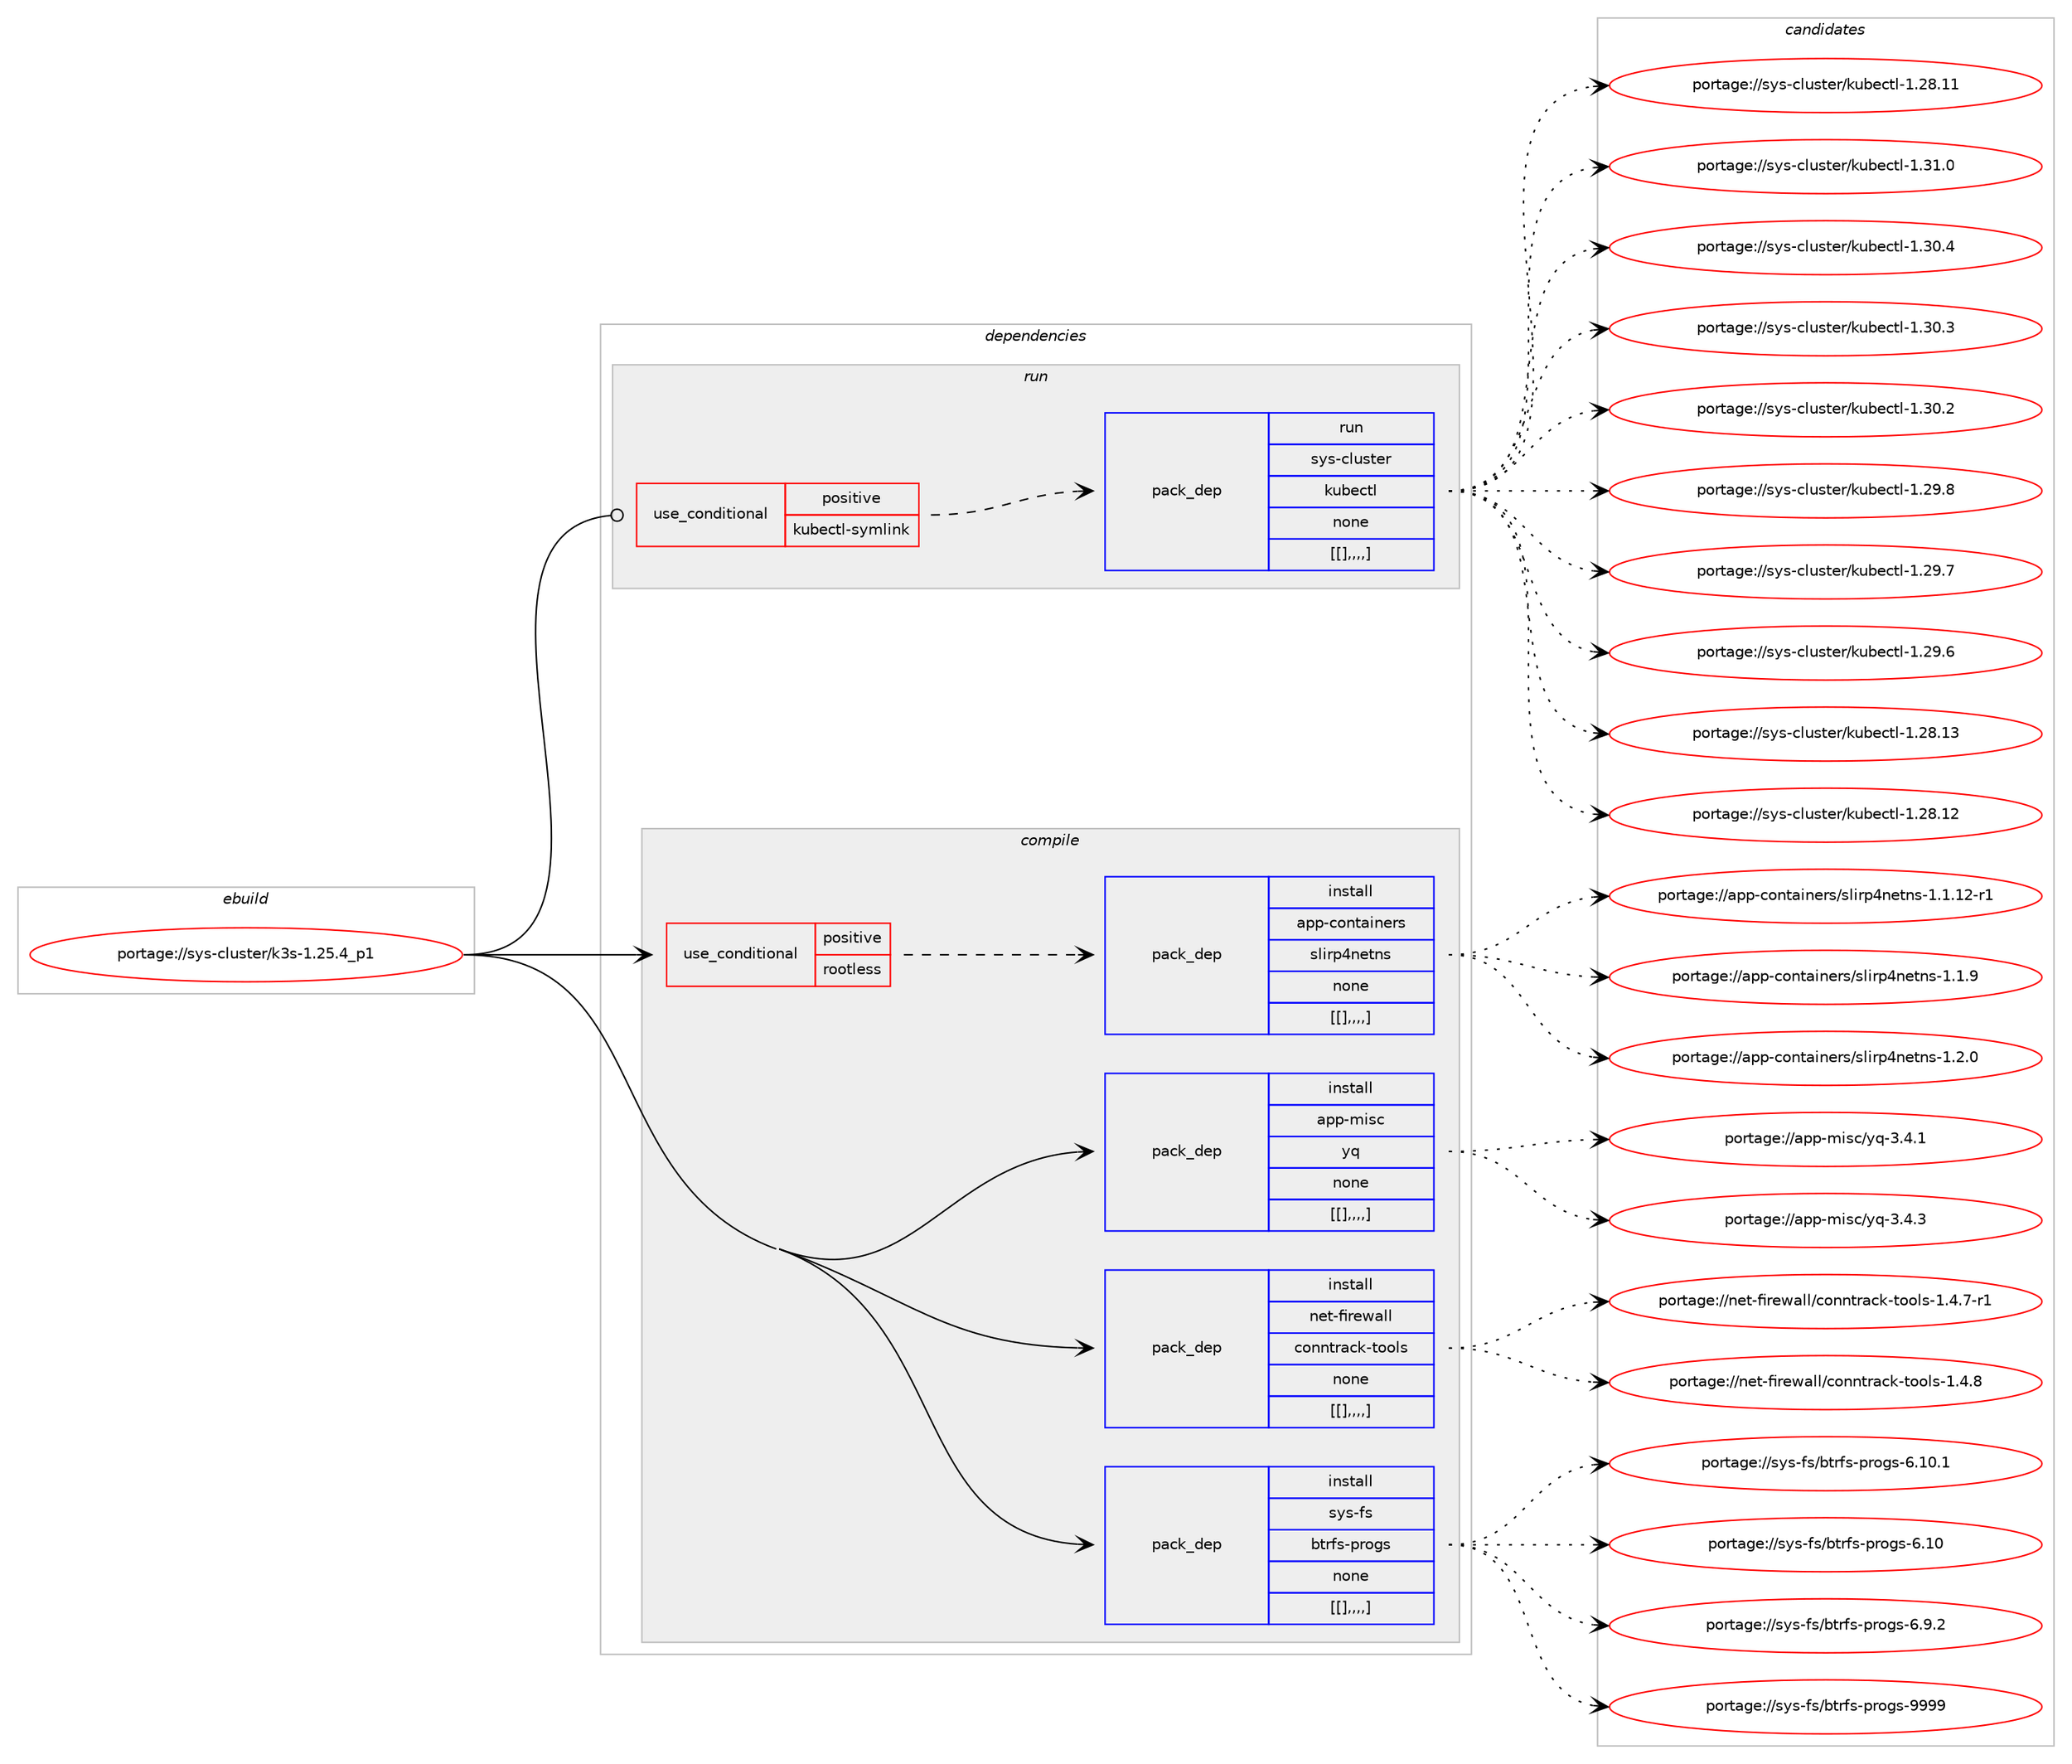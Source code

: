 digraph prolog {

# *************
# Graph options
# *************

newrank=true;
concentrate=true;
compound=true;
graph [rankdir=LR,fontname=Helvetica,fontsize=10,ranksep=1.5];#, ranksep=2.5, nodesep=0.2];
edge  [arrowhead=vee];
node  [fontname=Helvetica,fontsize=10];

# **********
# The ebuild
# **********

subgraph cluster_leftcol {
color=gray;
label=<<i>ebuild</i>>;
id [label="portage://sys-cluster/k3s-1.25.4_p1", color=red, width=4, href="../sys-cluster/k3s-1.25.4_p1.svg"];
}

# ****************
# The dependencies
# ****************

subgraph cluster_midcol {
color=gray;
label=<<i>dependencies</i>>;
subgraph cluster_compile {
fillcolor="#eeeeee";
style=filled;
label=<<i>compile</i>>;
subgraph cond118848 {
dependency448395 [label=<<TABLE BORDER="0" CELLBORDER="1" CELLSPACING="0" CELLPADDING="4"><TR><TD ROWSPAN="3" CELLPADDING="10">use_conditional</TD></TR><TR><TD>positive</TD></TR><TR><TD>rootless</TD></TR></TABLE>>, shape=none, color=red];
subgraph pack326468 {
dependency448396 [label=<<TABLE BORDER="0" CELLBORDER="1" CELLSPACING="0" CELLPADDING="4" WIDTH="220"><TR><TD ROWSPAN="6" CELLPADDING="30">pack_dep</TD></TR><TR><TD WIDTH="110">install</TD></TR><TR><TD>app-containers</TD></TR><TR><TD>slirp4netns</TD></TR><TR><TD>none</TD></TR><TR><TD>[[],,,,]</TD></TR></TABLE>>, shape=none, color=blue];
}
dependency448395:e -> dependency448396:w [weight=20,style="dashed",arrowhead="vee"];
}
id:e -> dependency448395:w [weight=20,style="solid",arrowhead="vee"];
subgraph pack326469 {
dependency448397 [label=<<TABLE BORDER="0" CELLBORDER="1" CELLSPACING="0" CELLPADDING="4" WIDTH="220"><TR><TD ROWSPAN="6" CELLPADDING="30">pack_dep</TD></TR><TR><TD WIDTH="110">install</TD></TR><TR><TD>app-misc</TD></TR><TR><TD>yq</TD></TR><TR><TD>none</TD></TR><TR><TD>[[],,,,]</TD></TR></TABLE>>, shape=none, color=blue];
}
id:e -> dependency448397:w [weight=20,style="solid",arrowhead="vee"];
subgraph pack326470 {
dependency448398 [label=<<TABLE BORDER="0" CELLBORDER="1" CELLSPACING="0" CELLPADDING="4" WIDTH="220"><TR><TD ROWSPAN="6" CELLPADDING="30">pack_dep</TD></TR><TR><TD WIDTH="110">install</TD></TR><TR><TD>net-firewall</TD></TR><TR><TD>conntrack-tools</TD></TR><TR><TD>none</TD></TR><TR><TD>[[],,,,]</TD></TR></TABLE>>, shape=none, color=blue];
}
id:e -> dependency448398:w [weight=20,style="solid",arrowhead="vee"];
subgraph pack326471 {
dependency448399 [label=<<TABLE BORDER="0" CELLBORDER="1" CELLSPACING="0" CELLPADDING="4" WIDTH="220"><TR><TD ROWSPAN="6" CELLPADDING="30">pack_dep</TD></TR><TR><TD WIDTH="110">install</TD></TR><TR><TD>sys-fs</TD></TR><TR><TD>btrfs-progs</TD></TR><TR><TD>none</TD></TR><TR><TD>[[],,,,]</TD></TR></TABLE>>, shape=none, color=blue];
}
id:e -> dependency448399:w [weight=20,style="solid",arrowhead="vee"];
}
subgraph cluster_compileandrun {
fillcolor="#eeeeee";
style=filled;
label=<<i>compile and run</i>>;
}
subgraph cluster_run {
fillcolor="#eeeeee";
style=filled;
label=<<i>run</i>>;
subgraph cond118849 {
dependency448400 [label=<<TABLE BORDER="0" CELLBORDER="1" CELLSPACING="0" CELLPADDING="4"><TR><TD ROWSPAN="3" CELLPADDING="10">use_conditional</TD></TR><TR><TD>positive</TD></TR><TR><TD>kubectl-symlink</TD></TR></TABLE>>, shape=none, color=red];
subgraph pack326472 {
dependency448401 [label=<<TABLE BORDER="0" CELLBORDER="1" CELLSPACING="0" CELLPADDING="4" WIDTH="220"><TR><TD ROWSPAN="6" CELLPADDING="30">pack_dep</TD></TR><TR><TD WIDTH="110">run</TD></TR><TR><TD>sys-cluster</TD></TR><TR><TD>kubectl</TD></TR><TR><TD>none</TD></TR><TR><TD>[[],,,,]</TD></TR></TABLE>>, shape=none, color=blue];
}
dependency448400:e -> dependency448401:w [weight=20,style="dashed",arrowhead="vee"];
}
id:e -> dependency448400:w [weight=20,style="solid",arrowhead="odot"];
}
}

# **************
# The candidates
# **************

subgraph cluster_choices {
rank=same;
color=gray;
label=<<i>candidates</i>>;

subgraph choice326468 {
color=black;
nodesep=1;
choice971121124599111110116971051101011141154711510810511411252110101116110115454946504648 [label="portage://app-containers/slirp4netns-1.2.0", color=red, width=4,href="../app-containers/slirp4netns-1.2.0.svg"];
choice971121124599111110116971051101011141154711510810511411252110101116110115454946494649504511449 [label="portage://app-containers/slirp4netns-1.1.12-r1", color=red, width=4,href="../app-containers/slirp4netns-1.1.12-r1.svg"];
choice971121124599111110116971051101011141154711510810511411252110101116110115454946494657 [label="portage://app-containers/slirp4netns-1.1.9", color=red, width=4,href="../app-containers/slirp4netns-1.1.9.svg"];
dependency448396:e -> choice971121124599111110116971051101011141154711510810511411252110101116110115454946504648:w [style=dotted,weight="100"];
dependency448396:e -> choice971121124599111110116971051101011141154711510810511411252110101116110115454946494649504511449:w [style=dotted,weight="100"];
dependency448396:e -> choice971121124599111110116971051101011141154711510810511411252110101116110115454946494657:w [style=dotted,weight="100"];
}
subgraph choice326469 {
color=black;
nodesep=1;
choice97112112451091051159947121113455146524651 [label="portage://app-misc/yq-3.4.3", color=red, width=4,href="../app-misc/yq-3.4.3.svg"];
choice97112112451091051159947121113455146524649 [label="portage://app-misc/yq-3.4.1", color=red, width=4,href="../app-misc/yq-3.4.1.svg"];
dependency448397:e -> choice97112112451091051159947121113455146524651:w [style=dotted,weight="100"];
dependency448397:e -> choice97112112451091051159947121113455146524649:w [style=dotted,weight="100"];
}
subgraph choice326470 {
color=black;
nodesep=1;
choice11010111645102105114101119971081084799111110110116114979910745116111111108115454946524656 [label="portage://net-firewall/conntrack-tools-1.4.8", color=red, width=4,href="../net-firewall/conntrack-tools-1.4.8.svg"];
choice110101116451021051141011199710810847991111101101161149799107451161111111081154549465246554511449 [label="portage://net-firewall/conntrack-tools-1.4.7-r1", color=red, width=4,href="../net-firewall/conntrack-tools-1.4.7-r1.svg"];
dependency448398:e -> choice11010111645102105114101119971081084799111110110116114979910745116111111108115454946524656:w [style=dotted,weight="100"];
dependency448398:e -> choice110101116451021051141011199710810847991111101101161149799107451161111111081154549465246554511449:w [style=dotted,weight="100"];
}
subgraph choice326471 {
color=black;
nodesep=1;
choice115121115451021154798116114102115451121141111031154557575757 [label="portage://sys-fs/btrfs-progs-9999", color=red, width=4,href="../sys-fs/btrfs-progs-9999.svg"];
choice1151211154510211547981161141021154511211411110311545544649484649 [label="portage://sys-fs/btrfs-progs-6.10.1", color=red, width=4,href="../sys-fs/btrfs-progs-6.10.1.svg"];
choice115121115451021154798116114102115451121141111031154554464948 [label="portage://sys-fs/btrfs-progs-6.10", color=red, width=4,href="../sys-fs/btrfs-progs-6.10.svg"];
choice11512111545102115479811611410211545112114111103115455446574650 [label="portage://sys-fs/btrfs-progs-6.9.2", color=red, width=4,href="../sys-fs/btrfs-progs-6.9.2.svg"];
dependency448399:e -> choice115121115451021154798116114102115451121141111031154557575757:w [style=dotted,weight="100"];
dependency448399:e -> choice1151211154510211547981161141021154511211411110311545544649484649:w [style=dotted,weight="100"];
dependency448399:e -> choice115121115451021154798116114102115451121141111031154554464948:w [style=dotted,weight="100"];
dependency448399:e -> choice11512111545102115479811611410211545112114111103115455446574650:w [style=dotted,weight="100"];
}
subgraph choice326472 {
color=black;
nodesep=1;
choice115121115459910811711511610111447107117981019911610845494651494648 [label="portage://sys-cluster/kubectl-1.31.0", color=red, width=4,href="../sys-cluster/kubectl-1.31.0.svg"];
choice115121115459910811711511610111447107117981019911610845494651484652 [label="portage://sys-cluster/kubectl-1.30.4", color=red, width=4,href="../sys-cluster/kubectl-1.30.4.svg"];
choice115121115459910811711511610111447107117981019911610845494651484651 [label="portage://sys-cluster/kubectl-1.30.3", color=red, width=4,href="../sys-cluster/kubectl-1.30.3.svg"];
choice115121115459910811711511610111447107117981019911610845494651484650 [label="portage://sys-cluster/kubectl-1.30.2", color=red, width=4,href="../sys-cluster/kubectl-1.30.2.svg"];
choice115121115459910811711511610111447107117981019911610845494650574656 [label="portage://sys-cluster/kubectl-1.29.8", color=red, width=4,href="../sys-cluster/kubectl-1.29.8.svg"];
choice115121115459910811711511610111447107117981019911610845494650574655 [label="portage://sys-cluster/kubectl-1.29.7", color=red, width=4,href="../sys-cluster/kubectl-1.29.7.svg"];
choice115121115459910811711511610111447107117981019911610845494650574654 [label="portage://sys-cluster/kubectl-1.29.6", color=red, width=4,href="../sys-cluster/kubectl-1.29.6.svg"];
choice11512111545991081171151161011144710711798101991161084549465056464951 [label="portage://sys-cluster/kubectl-1.28.13", color=red, width=4,href="../sys-cluster/kubectl-1.28.13.svg"];
choice11512111545991081171151161011144710711798101991161084549465056464950 [label="portage://sys-cluster/kubectl-1.28.12", color=red, width=4,href="../sys-cluster/kubectl-1.28.12.svg"];
choice11512111545991081171151161011144710711798101991161084549465056464949 [label="portage://sys-cluster/kubectl-1.28.11", color=red, width=4,href="../sys-cluster/kubectl-1.28.11.svg"];
dependency448401:e -> choice115121115459910811711511610111447107117981019911610845494651494648:w [style=dotted,weight="100"];
dependency448401:e -> choice115121115459910811711511610111447107117981019911610845494651484652:w [style=dotted,weight="100"];
dependency448401:e -> choice115121115459910811711511610111447107117981019911610845494651484651:w [style=dotted,weight="100"];
dependency448401:e -> choice115121115459910811711511610111447107117981019911610845494651484650:w [style=dotted,weight="100"];
dependency448401:e -> choice115121115459910811711511610111447107117981019911610845494650574656:w [style=dotted,weight="100"];
dependency448401:e -> choice115121115459910811711511610111447107117981019911610845494650574655:w [style=dotted,weight="100"];
dependency448401:e -> choice115121115459910811711511610111447107117981019911610845494650574654:w [style=dotted,weight="100"];
dependency448401:e -> choice11512111545991081171151161011144710711798101991161084549465056464951:w [style=dotted,weight="100"];
dependency448401:e -> choice11512111545991081171151161011144710711798101991161084549465056464950:w [style=dotted,weight="100"];
dependency448401:e -> choice11512111545991081171151161011144710711798101991161084549465056464949:w [style=dotted,weight="100"];
}
}

}
